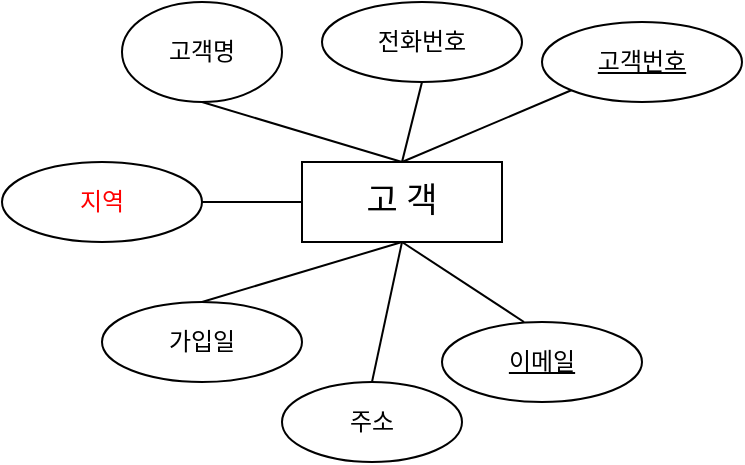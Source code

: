 <mxfile version="21.6.5" type="github">
  <diagram name="페이지-1" id="Saes9_DNgsbYgp-xldzN">
    <mxGraphModel dx="1434" dy="758" grid="1" gridSize="10" guides="1" tooltips="1" connect="1" arrows="1" fold="1" page="1" pageScale="1" pageWidth="827" pageHeight="1169" math="0" shadow="0">
      <root>
        <mxCell id="0" />
        <mxCell id="1" parent="0" />
        <mxCell id="Y4rukvpyRPgeqZUPzUDb-2" value="고 객" style="whiteSpace=wrap;html=1;align=center;fontSize=17;fontFamily=Tahoma;" parent="1" vertex="1">
          <mxGeometry x="360" y="370" width="100" height="40" as="geometry" />
        </mxCell>
        <mxCell id="Y4rukvpyRPgeqZUPzUDb-4" value="고객명" style="ellipse;whiteSpace=wrap;html=1;align=center;" parent="1" vertex="1">
          <mxGeometry x="270" y="290" width="80" height="50" as="geometry" />
        </mxCell>
        <mxCell id="Y4rukvpyRPgeqZUPzUDb-5" value="" style="endArrow=none;html=1;rounded=0;exitX=0.5;exitY=1;exitDx=0;exitDy=0;entryX=0.5;entryY=0;entryDx=0;entryDy=0;" parent="1" source="Y4rukvpyRPgeqZUPzUDb-4" target="Y4rukvpyRPgeqZUPzUDb-2" edge="1">
          <mxGeometry relative="1" as="geometry">
            <mxPoint x="330" y="390" as="sourcePoint" />
            <mxPoint x="490" y="390" as="targetPoint" />
          </mxGeometry>
        </mxCell>
        <mxCell id="Y4rukvpyRPgeqZUPzUDb-7" value="전화번호" style="ellipse;whiteSpace=wrap;html=1;align=center;" parent="1" vertex="1">
          <mxGeometry x="370" y="290" width="100" height="40" as="geometry" />
        </mxCell>
        <mxCell id="Y4rukvpyRPgeqZUPzUDb-8" value="주소" style="ellipse;whiteSpace=wrap;html=1;align=center;" parent="1" vertex="1">
          <mxGeometry x="350" y="480" width="90" height="40" as="geometry" />
        </mxCell>
        <mxCell id="Y4rukvpyRPgeqZUPzUDb-10" value="가입일" style="ellipse;whiteSpace=wrap;html=1;align=center;" parent="1" vertex="1">
          <mxGeometry x="260" y="440" width="100" height="40" as="geometry" />
        </mxCell>
        <mxCell id="Y4rukvpyRPgeqZUPzUDb-11" value="" style="endArrow=none;html=1;rounded=0;exitX=0.5;exitY=1;exitDx=0;exitDy=0;entryX=0.5;entryY=0;entryDx=0;entryDy=0;" parent="1" source="Y4rukvpyRPgeqZUPzUDb-7" target="Y4rukvpyRPgeqZUPzUDb-2" edge="1">
          <mxGeometry relative="1" as="geometry">
            <mxPoint x="330" y="390" as="sourcePoint" />
            <mxPoint x="490" y="390" as="targetPoint" />
          </mxGeometry>
        </mxCell>
        <mxCell id="Y4rukvpyRPgeqZUPzUDb-12" value="" style="endArrow=none;html=1;rounded=0;entryX=0.5;entryY=0;entryDx=0;entryDy=0;exitX=0.5;exitY=1;exitDx=0;exitDy=0;" parent="1" source="Y4rukvpyRPgeqZUPzUDb-2" target="Y4rukvpyRPgeqZUPzUDb-8" edge="1">
          <mxGeometry relative="1" as="geometry">
            <mxPoint x="330" y="390" as="sourcePoint" />
            <mxPoint x="490" y="390" as="targetPoint" />
          </mxGeometry>
        </mxCell>
        <mxCell id="Y4rukvpyRPgeqZUPzUDb-14" value="" style="endArrow=none;html=1;rounded=0;exitX=0.5;exitY=0;exitDx=0;exitDy=0;entryX=0.5;entryY=1;entryDx=0;entryDy=0;" parent="1" source="Y4rukvpyRPgeqZUPzUDb-10" target="Y4rukvpyRPgeqZUPzUDb-2" edge="1">
          <mxGeometry relative="1" as="geometry">
            <mxPoint x="330" y="390" as="sourcePoint" />
            <mxPoint x="490" y="390" as="targetPoint" />
          </mxGeometry>
        </mxCell>
        <mxCell id="Y4rukvpyRPgeqZUPzUDb-17" value="이메일" style="ellipse;whiteSpace=wrap;html=1;align=center;fontStyle=4;" parent="1" vertex="1">
          <mxGeometry x="430" y="450" width="100" height="40" as="geometry" />
        </mxCell>
        <mxCell id="Y4rukvpyRPgeqZUPzUDb-18" value="" style="endArrow=none;html=1;rounded=0;entryX=0.41;entryY=0;entryDx=0;entryDy=0;entryPerimeter=0;exitX=0.5;exitY=1;exitDx=0;exitDy=0;" parent="1" source="Y4rukvpyRPgeqZUPzUDb-2" target="Y4rukvpyRPgeqZUPzUDb-17" edge="1">
          <mxGeometry relative="1" as="geometry">
            <mxPoint x="330" y="390" as="sourcePoint" />
            <mxPoint x="490" y="390" as="targetPoint" />
          </mxGeometry>
        </mxCell>
        <mxCell id="Y4rukvpyRPgeqZUPzUDb-19" value="&lt;font color=&quot;#ff0000&quot;&gt;지역&lt;/font&gt;" style="ellipse;whiteSpace=wrap;html=1;align=center;" parent="1" vertex="1">
          <mxGeometry x="210" y="370" width="100" height="40" as="geometry" />
        </mxCell>
        <mxCell id="Y4rukvpyRPgeqZUPzUDb-20" value="" style="endArrow=none;html=1;rounded=0;exitX=1;exitY=0.5;exitDx=0;exitDy=0;entryX=0;entryY=0.5;entryDx=0;entryDy=0;" parent="1" source="Y4rukvpyRPgeqZUPzUDb-19" target="Y4rukvpyRPgeqZUPzUDb-2" edge="1">
          <mxGeometry relative="1" as="geometry">
            <mxPoint x="330" y="390" as="sourcePoint" />
            <mxPoint x="490" y="390" as="targetPoint" />
          </mxGeometry>
        </mxCell>
        <mxCell id="Y4rukvpyRPgeqZUPzUDb-21" value="고객번호" style="ellipse;whiteSpace=wrap;html=1;align=center;fontStyle=4;" parent="1" vertex="1">
          <mxGeometry x="480" y="300" width="100" height="40" as="geometry" />
        </mxCell>
        <mxCell id="Y4rukvpyRPgeqZUPzUDb-22" value="" style="endArrow=none;html=1;rounded=0;entryX=0;entryY=1;entryDx=0;entryDy=0;exitX=0.5;exitY=0;exitDx=0;exitDy=0;" parent="1" source="Y4rukvpyRPgeqZUPzUDb-2" target="Y4rukvpyRPgeqZUPzUDb-21" edge="1">
          <mxGeometry relative="1" as="geometry">
            <mxPoint x="330" y="390" as="sourcePoint" />
            <mxPoint x="490" y="390" as="targetPoint" />
          </mxGeometry>
        </mxCell>
      </root>
    </mxGraphModel>
  </diagram>
</mxfile>
